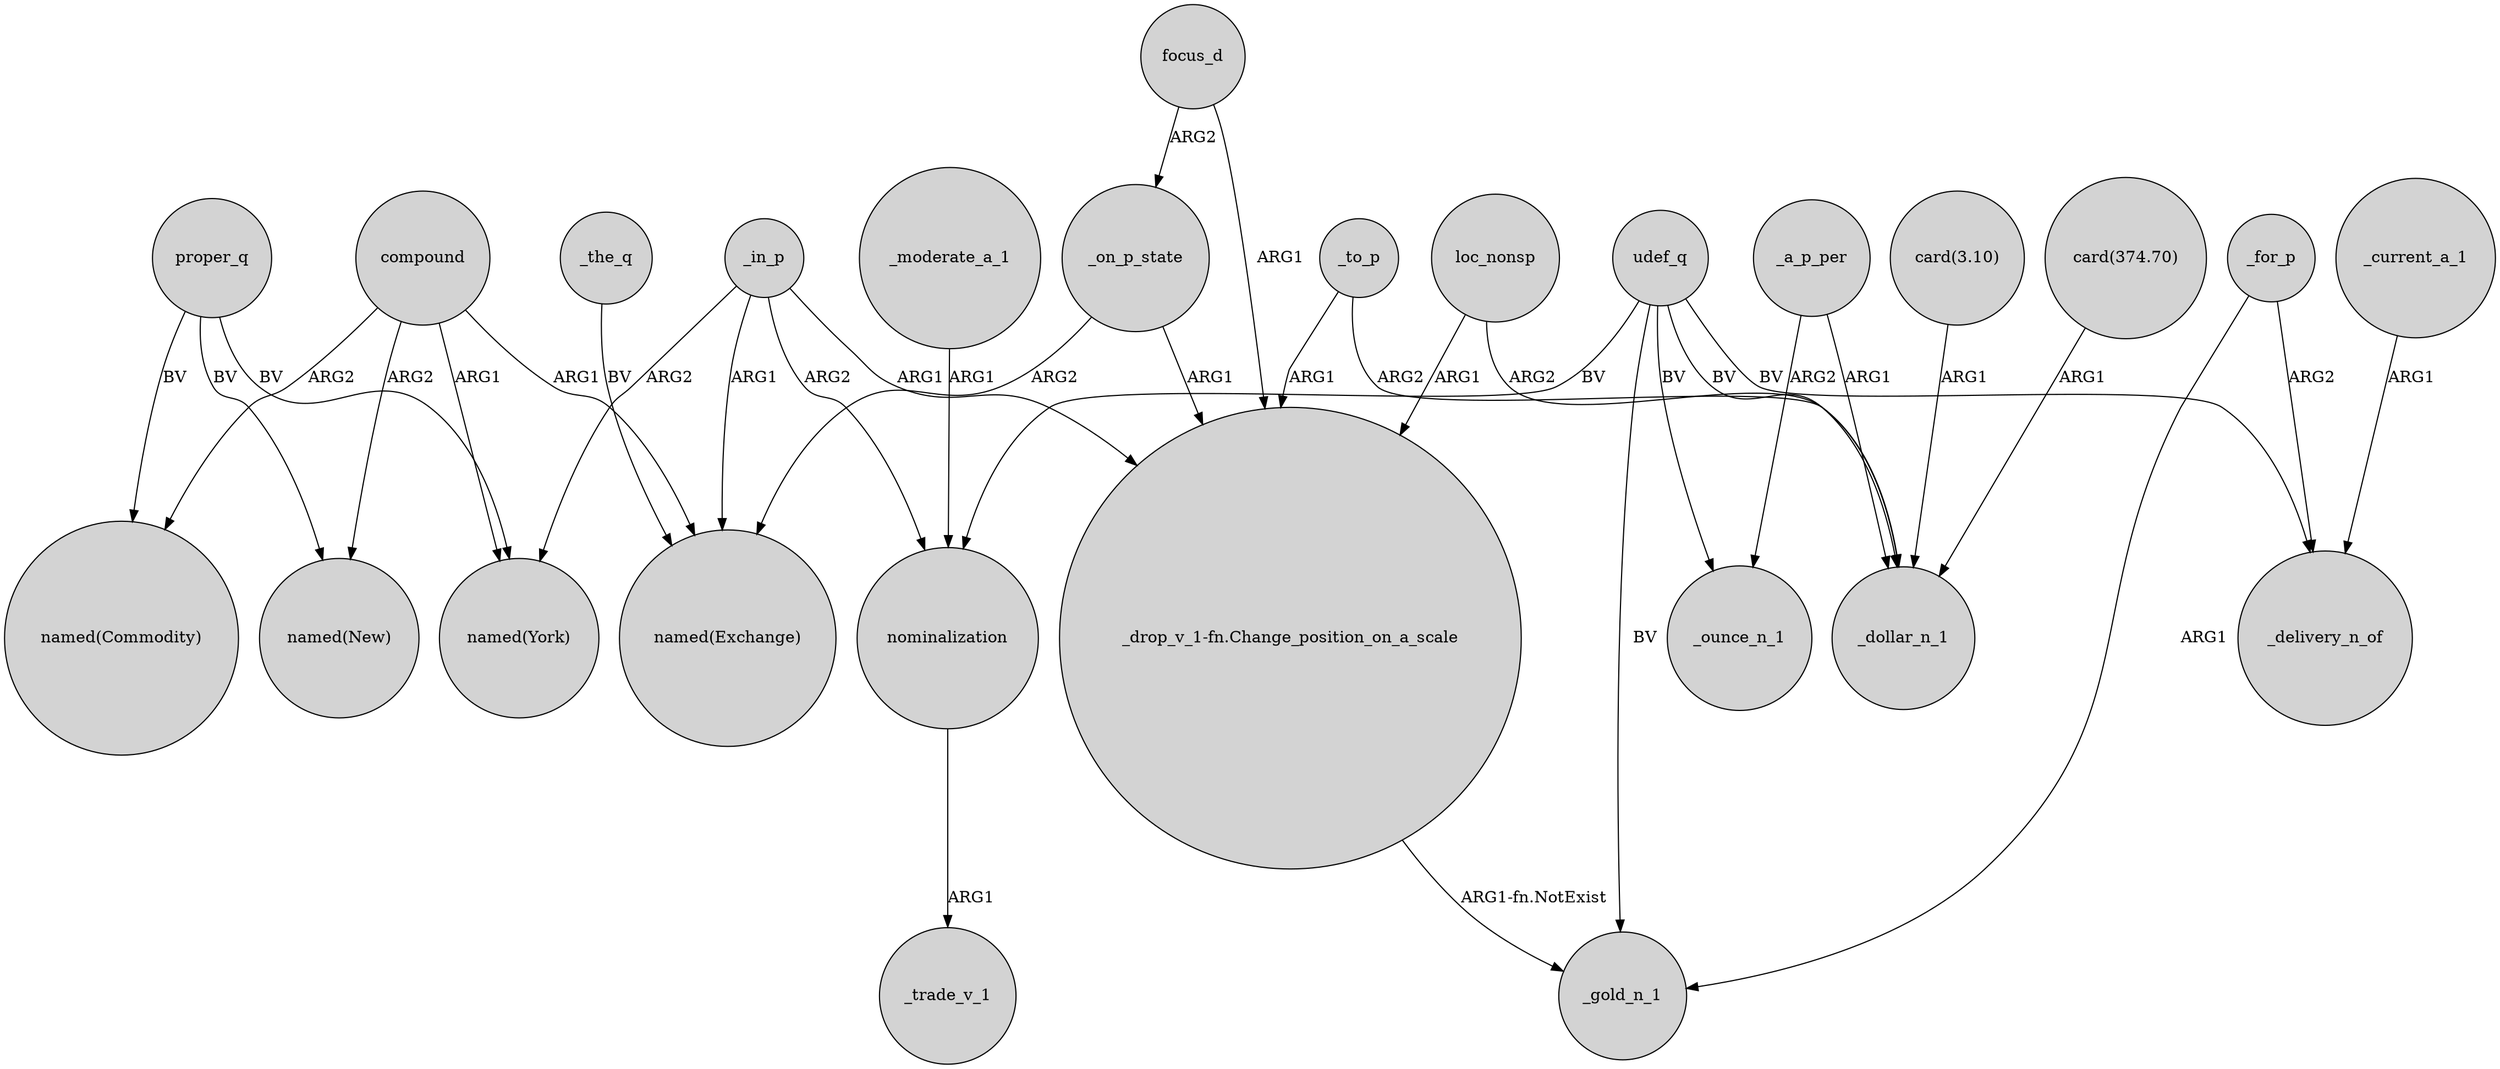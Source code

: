 digraph {
	node [shape=circle style=filled]
	compound -> "named(New)" [label=ARG2]
	_to_p -> _dollar_n_1 [label=ARG2]
	_in_p -> "_drop_v_1-fn.Change_position_on_a_scale" [label=ARG1]
	proper_q -> "named(New)" [label=BV]
	focus_d -> _on_p_state [label=ARG2]
	"_drop_v_1-fn.Change_position_on_a_scale" -> _gold_n_1 [label="ARG1-fn.NotExist"]
	udef_q -> _delivery_n_of [label=BV]
	_the_q -> "named(Exchange)" [label=BV]
	udef_q -> _ounce_n_1 [label=BV]
	loc_nonsp -> _dollar_n_1 [label=ARG2]
	_in_p -> "named(Exchange)" [label=ARG1]
	nominalization -> _trade_v_1 [label=ARG1]
	loc_nonsp -> "_drop_v_1-fn.Change_position_on_a_scale" [label=ARG1]
	_on_p_state -> "named(Exchange)" [label=ARG2]
	compound -> "named(Commodity)" [label=ARG2]
	_on_p_state -> "_drop_v_1-fn.Change_position_on_a_scale" [label=ARG1]
	_a_p_per -> _dollar_n_1 [label=ARG1]
	"card(3.10)" -> _dollar_n_1 [label=ARG1]
	_a_p_per -> _ounce_n_1 [label=ARG2]
	compound -> "named(York)" [label=ARG1]
	udef_q -> _gold_n_1 [label=BV]
	_to_p -> "_drop_v_1-fn.Change_position_on_a_scale" [label=ARG1]
	_for_p -> _delivery_n_of [label=ARG2]
	compound -> "named(Exchange)" [label=ARG1]
	"card(374.70)" -> _dollar_n_1 [label=ARG1]
	udef_q -> nominalization [label=BV]
	_moderate_a_1 -> nominalization [label=ARG1]
	_in_p -> "named(York)" [label=ARG2]
	focus_d -> "_drop_v_1-fn.Change_position_on_a_scale" [label=ARG1]
	_current_a_1 -> _delivery_n_of [label=ARG1]
	_for_p -> _gold_n_1 [label=ARG1]
	_in_p -> nominalization [label=ARG2]
	proper_q -> "named(York)" [label=BV]
	proper_q -> "named(Commodity)" [label=BV]
	udef_q -> _dollar_n_1 [label=BV]
}
